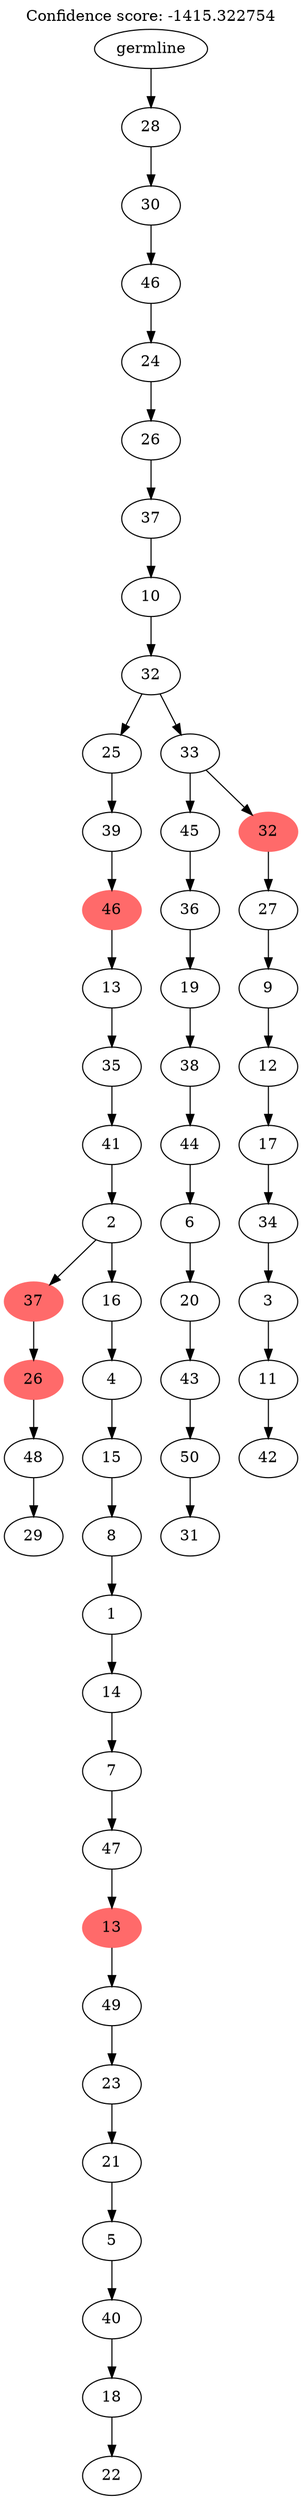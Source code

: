 digraph g {
	"54" -> "55";
	"55" [label="29"];
	"53" -> "54";
	"54" [label="48"];
	"52" -> "53";
	"53" [color=indianred1, style=filled, label="26"];
	"50" -> "51";
	"51" [label="22"];
	"49" -> "50";
	"50" [label="18"];
	"48" -> "49";
	"49" [label="40"];
	"47" -> "48";
	"48" [label="5"];
	"46" -> "47";
	"47" [label="21"];
	"45" -> "46";
	"46" [label="23"];
	"44" -> "45";
	"45" [label="49"];
	"43" -> "44";
	"44" [color=indianred1, style=filled, label="13"];
	"42" -> "43";
	"43" [label="47"];
	"41" -> "42";
	"42" [label="7"];
	"40" -> "41";
	"41" [label="14"];
	"39" -> "40";
	"40" [label="1"];
	"38" -> "39";
	"39" [label="8"];
	"37" -> "38";
	"38" [label="15"];
	"36" -> "37";
	"37" [label="4"];
	"35" -> "36";
	"36" [label="16"];
	"35" -> "52";
	"52" [color=indianred1, style=filled, label="37"];
	"34" -> "35";
	"35" [label="2"];
	"33" -> "34";
	"34" [label="41"];
	"32" -> "33";
	"33" [label="35"];
	"31" -> "32";
	"32" [label="13"];
	"30" -> "31";
	"31" [color=indianred1, style=filled, label="46"];
	"29" -> "30";
	"30" [label="39"];
	"27" -> "28";
	"28" [label="31"];
	"26" -> "27";
	"27" [label="50"];
	"25" -> "26";
	"26" [label="43"];
	"24" -> "25";
	"25" [label="20"];
	"23" -> "24";
	"24" [label="6"];
	"22" -> "23";
	"23" [label="44"];
	"21" -> "22";
	"22" [label="38"];
	"20" -> "21";
	"21" [label="19"];
	"19" -> "20";
	"20" [label="36"];
	"17" -> "18";
	"18" [label="42"];
	"16" -> "17";
	"17" [label="11"];
	"15" -> "16";
	"16" [label="3"];
	"14" -> "15";
	"15" [label="34"];
	"13" -> "14";
	"14" [label="17"];
	"12" -> "13";
	"13" [label="12"];
	"11" -> "12";
	"12" [label="9"];
	"10" -> "11";
	"11" [label="27"];
	"9" -> "10";
	"10" [color=indianred1, style=filled, label="32"];
	"9" -> "19";
	"19" [label="45"];
	"8" -> "9";
	"9" [label="33"];
	"8" -> "29";
	"29" [label="25"];
	"7" -> "8";
	"8" [label="32"];
	"6" -> "7";
	"7" [label="10"];
	"5" -> "6";
	"6" [label="37"];
	"4" -> "5";
	"5" [label="26"];
	"3" -> "4";
	"4" [label="24"];
	"2" -> "3";
	"3" [label="46"];
	"1" -> "2";
	"2" [label="30"];
	"0" -> "1";
	"1" [label="28"];
	"0" [label="germline"];
	labelloc="t";
	label="Confidence score: -1415.322754";
}
